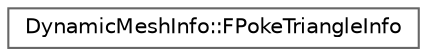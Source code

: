 digraph "Graphical Class Hierarchy"
{
 // INTERACTIVE_SVG=YES
 // LATEX_PDF_SIZE
  bgcolor="transparent";
  edge [fontname=Helvetica,fontsize=10,labelfontname=Helvetica,labelfontsize=10];
  node [fontname=Helvetica,fontsize=10,shape=box,height=0.2,width=0.4];
  rankdir="LR";
  Node0 [id="Node000000",label="DynamicMeshInfo::FPokeTriangleInfo",height=0.2,width=0.4,color="grey40", fillcolor="white", style="filled",URL="$db/ded/structDynamicMeshInfo_1_1FPokeTriangleInfo.html",tooltip="Information about mesh elements modified/created by PokeTriangle()"];
}
